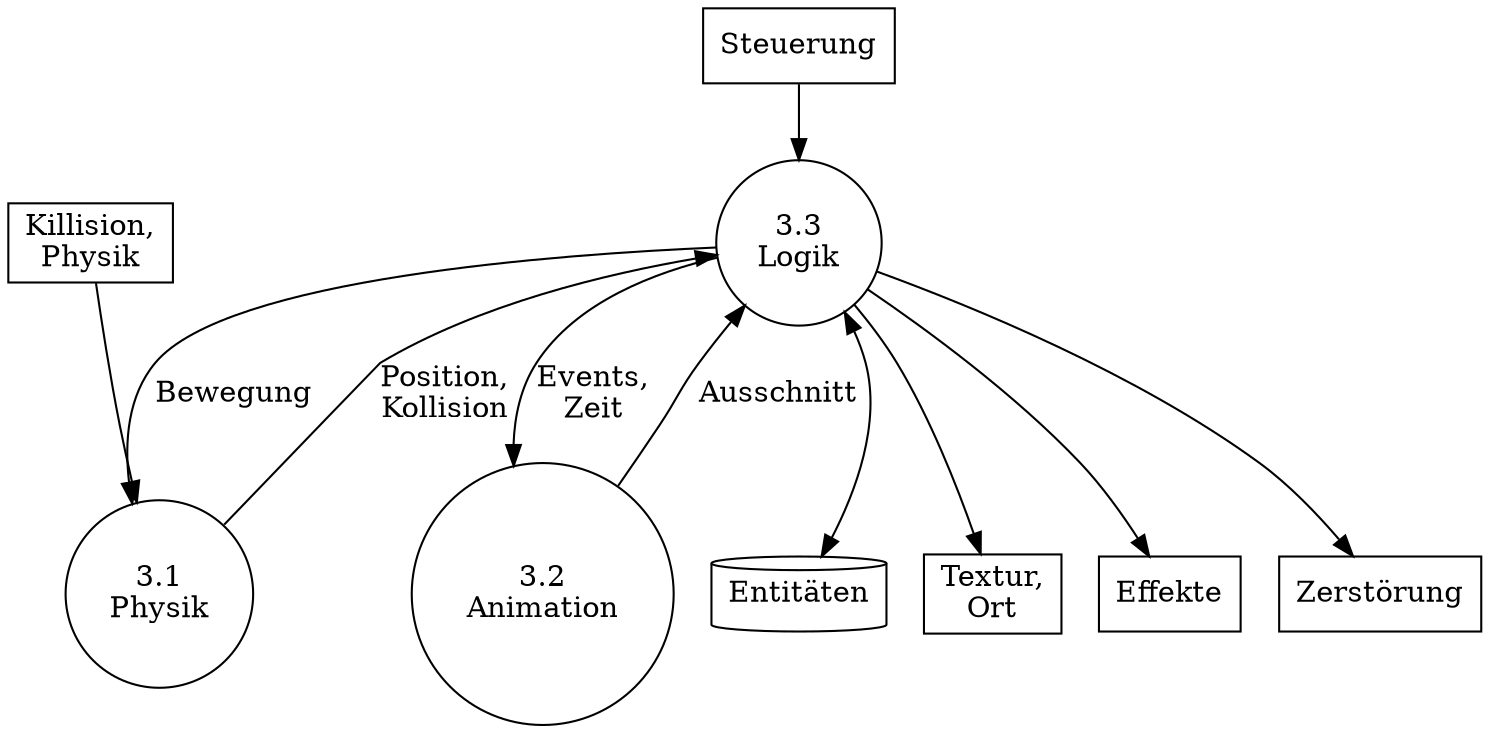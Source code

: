 digraph G {

    steu [label="Steuerung", shape=rectangle]
    kol [label="Killision,\nPhysik", shape=rectangle]
    tex [label="Textur,\nOrt", shape=rectangle]
    eff [label="Effekte", shape=rectangle]
    zer [label="Zerstörung", shape=rectangle]

    log [label="3.3\nLogik", shape=circle]
    phy [label="3.1\nPhysik", shape=circle]
    ani [label="3.2\nAnimation", shape=circle]
    ents [label="Entitäten", shape=cylinder]

    steu -> log
    kol -> phy
    log -> tex
    log -> eff
    log -> zer
    phy -> log [label="Position,\nKollision"]
    log -> phy [label="Bewegung"]
    ani -> log [label="Ausschnitt"]
    log -> ani [label="Events,\nZeit"]
    log -> ents [dir=both]
    
}
